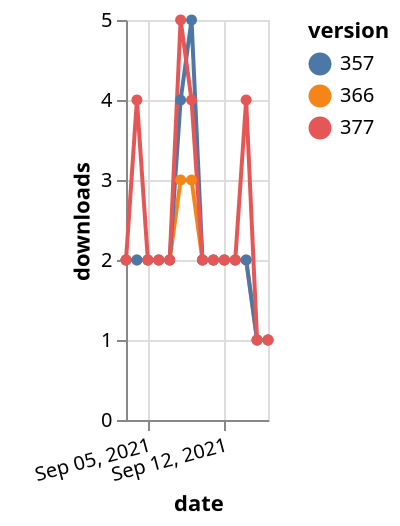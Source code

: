 {"$schema": "https://vega.github.io/schema/vega-lite/v5.json", "description": "A simple bar chart with embedded data.", "data": {"values": [{"date": "2021-09-03", "total": 2260, "delta": 2, "version": "366"}, {"date": "2021-09-04", "total": 2262, "delta": 2, "version": "366"}, {"date": "2021-09-05", "total": 2264, "delta": 2, "version": "366"}, {"date": "2021-09-06", "total": 2266, "delta": 2, "version": "366"}, {"date": "2021-09-07", "total": 2268, "delta": 2, "version": "366"}, {"date": "2021-09-08", "total": 2271, "delta": 3, "version": "366"}, {"date": "2021-09-09", "total": 2274, "delta": 3, "version": "366"}, {"date": "2021-09-10", "total": 2276, "delta": 2, "version": "366"}, {"date": "2021-09-11", "total": 2278, "delta": 2, "version": "366"}, {"date": "2021-09-12", "total": 2280, "delta": 2, "version": "366"}, {"date": "2021-09-13", "total": 2282, "delta": 2, "version": "366"}, {"date": "2021-09-14", "total": 2284, "delta": 2, "version": "366"}, {"date": "2021-09-15", "total": 2285, "delta": 1, "version": "366"}, {"date": "2021-09-16", "total": 2286, "delta": 1, "version": "366"}, {"date": "2021-09-03", "total": 2751, "delta": 2, "version": "357"}, {"date": "2021-09-04", "total": 2753, "delta": 2, "version": "357"}, {"date": "2021-09-05", "total": 2755, "delta": 2, "version": "357"}, {"date": "2021-09-06", "total": 2757, "delta": 2, "version": "357"}, {"date": "2021-09-07", "total": 2759, "delta": 2, "version": "357"}, {"date": "2021-09-08", "total": 2763, "delta": 4, "version": "357"}, {"date": "2021-09-09", "total": 2768, "delta": 5, "version": "357"}, {"date": "2021-09-10", "total": 2770, "delta": 2, "version": "357"}, {"date": "2021-09-11", "total": 2772, "delta": 2, "version": "357"}, {"date": "2021-09-12", "total": 2774, "delta": 2, "version": "357"}, {"date": "2021-09-13", "total": 2776, "delta": 2, "version": "357"}, {"date": "2021-09-14", "total": 2778, "delta": 2, "version": "357"}, {"date": "2021-09-15", "total": 2779, "delta": 1, "version": "357"}, {"date": "2021-09-16", "total": 2780, "delta": 1, "version": "357"}, {"date": "2021-09-03", "total": 2060, "delta": 2, "version": "377"}, {"date": "2021-09-04", "total": 2064, "delta": 4, "version": "377"}, {"date": "2021-09-05", "total": 2066, "delta": 2, "version": "377"}, {"date": "2021-09-06", "total": 2068, "delta": 2, "version": "377"}, {"date": "2021-09-07", "total": 2070, "delta": 2, "version": "377"}, {"date": "2021-09-08", "total": 2075, "delta": 5, "version": "377"}, {"date": "2021-09-09", "total": 2079, "delta": 4, "version": "377"}, {"date": "2021-09-10", "total": 2081, "delta": 2, "version": "377"}, {"date": "2021-09-11", "total": 2083, "delta": 2, "version": "377"}, {"date": "2021-09-12", "total": 2085, "delta": 2, "version": "377"}, {"date": "2021-09-13", "total": 2087, "delta": 2, "version": "377"}, {"date": "2021-09-14", "total": 2091, "delta": 4, "version": "377"}, {"date": "2021-09-15", "total": 2092, "delta": 1, "version": "377"}, {"date": "2021-09-16", "total": 2093, "delta": 1, "version": "377"}]}, "width": "container", "mark": {"type": "line", "point": {"filled": true}}, "encoding": {"x": {"field": "date", "type": "temporal", "timeUnit": "yearmonthdate", "title": "date", "axis": {"labelAngle": -15}}, "y": {"field": "delta", "type": "quantitative", "title": "downloads"}, "color": {"field": "version", "type": "nominal"}, "tooltip": {"field": "delta"}}}